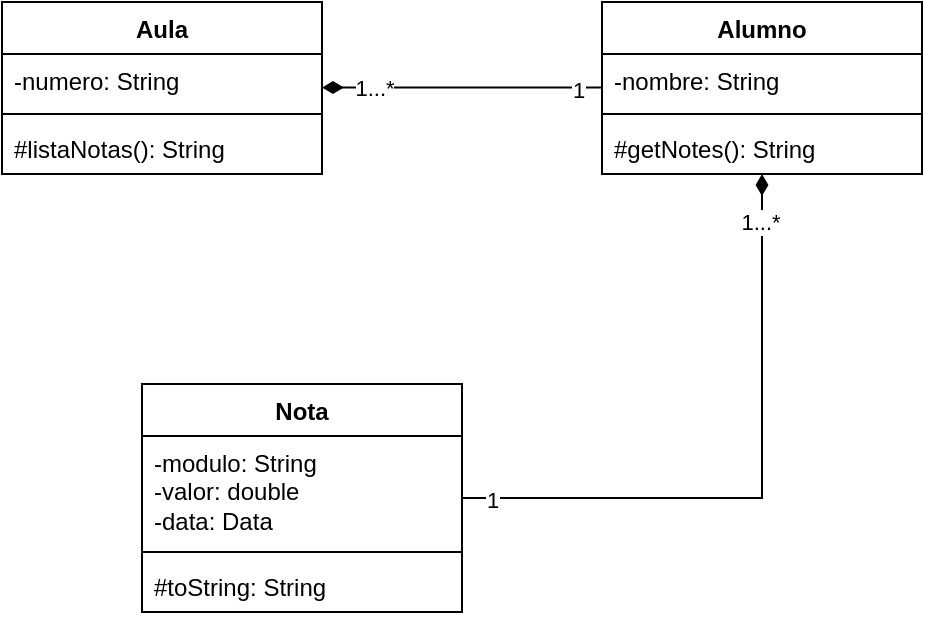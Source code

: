 <mxfile version="23.1.5" type="device">
  <diagram name="Página-1" id="TvdFik6YdEwqDPlalQTM">
    <mxGraphModel dx="683" dy="402" grid="1" gridSize="10" guides="1" tooltips="1" connect="1" arrows="1" fold="1" page="1" pageScale="1" pageWidth="827" pageHeight="1169" math="0" shadow="0">
      <root>
        <mxCell id="0" />
        <mxCell id="1" parent="0" />
        <mxCell id="dKjuOrKofzZcFT7vVX0H-9" value="Aula" style="swimlane;fontStyle=1;align=center;verticalAlign=top;childLayout=stackLayout;horizontal=1;startSize=26;horizontalStack=0;resizeParent=1;resizeParentMax=0;resizeLast=0;collapsible=1;marginBottom=0;whiteSpace=wrap;html=1;" vertex="1" parent="1">
          <mxGeometry x="184" y="280" width="160" height="86" as="geometry" />
        </mxCell>
        <mxCell id="dKjuOrKofzZcFT7vVX0H-10" value="-numero: String" style="text;strokeColor=none;fillColor=none;align=left;verticalAlign=top;spacingLeft=4;spacingRight=4;overflow=hidden;rotatable=0;points=[[0,0.5],[1,0.5]];portConstraint=eastwest;whiteSpace=wrap;html=1;" vertex="1" parent="dKjuOrKofzZcFT7vVX0H-9">
          <mxGeometry y="26" width="160" height="26" as="geometry" />
        </mxCell>
        <mxCell id="dKjuOrKofzZcFT7vVX0H-11" value="" style="line;strokeWidth=1;fillColor=none;align=left;verticalAlign=middle;spacingTop=-1;spacingLeft=3;spacingRight=3;rotatable=0;labelPosition=right;points=[];portConstraint=eastwest;strokeColor=inherit;" vertex="1" parent="dKjuOrKofzZcFT7vVX0H-9">
          <mxGeometry y="52" width="160" height="8" as="geometry" />
        </mxCell>
        <mxCell id="dKjuOrKofzZcFT7vVX0H-12" value="#listaNotas(): String" style="text;strokeColor=none;fillColor=none;align=left;verticalAlign=top;spacingLeft=4;spacingRight=4;overflow=hidden;rotatable=0;points=[[0,0.5],[1,0.5]];portConstraint=eastwest;whiteSpace=wrap;html=1;" vertex="1" parent="dKjuOrKofzZcFT7vVX0H-9">
          <mxGeometry y="60" width="160" height="26" as="geometry" />
        </mxCell>
        <mxCell id="dKjuOrKofzZcFT7vVX0H-13" value="Alumno" style="swimlane;fontStyle=1;align=center;verticalAlign=top;childLayout=stackLayout;horizontal=1;startSize=26;horizontalStack=0;resizeParent=1;resizeParentMax=0;resizeLast=0;collapsible=1;marginBottom=0;whiteSpace=wrap;html=1;" vertex="1" parent="1">
          <mxGeometry x="484" y="280" width="160" height="86" as="geometry" />
        </mxCell>
        <mxCell id="dKjuOrKofzZcFT7vVX0H-14" value="-nombre: String" style="text;strokeColor=none;fillColor=none;align=left;verticalAlign=top;spacingLeft=4;spacingRight=4;overflow=hidden;rotatable=0;points=[[0,0.5],[1,0.5]];portConstraint=eastwest;whiteSpace=wrap;html=1;" vertex="1" parent="dKjuOrKofzZcFT7vVX0H-13">
          <mxGeometry y="26" width="160" height="26" as="geometry" />
        </mxCell>
        <mxCell id="dKjuOrKofzZcFT7vVX0H-15" value="" style="line;strokeWidth=1;fillColor=none;align=left;verticalAlign=middle;spacingTop=-1;spacingLeft=3;spacingRight=3;rotatable=0;labelPosition=right;points=[];portConstraint=eastwest;strokeColor=inherit;" vertex="1" parent="dKjuOrKofzZcFT7vVX0H-13">
          <mxGeometry y="52" width="160" height="8" as="geometry" />
        </mxCell>
        <mxCell id="dKjuOrKofzZcFT7vVX0H-16" value="#getNotes(): String" style="text;strokeColor=none;fillColor=none;align=left;verticalAlign=top;spacingLeft=4;spacingRight=4;overflow=hidden;rotatable=0;points=[[0,0.5],[1,0.5]];portConstraint=eastwest;whiteSpace=wrap;html=1;" vertex="1" parent="dKjuOrKofzZcFT7vVX0H-13">
          <mxGeometry y="60" width="160" height="26" as="geometry" />
        </mxCell>
        <mxCell id="dKjuOrKofzZcFT7vVX0H-17" value="Nota" style="swimlane;fontStyle=1;align=center;verticalAlign=top;childLayout=stackLayout;horizontal=1;startSize=26;horizontalStack=0;resizeParent=1;resizeParentMax=0;resizeLast=0;collapsible=1;marginBottom=0;whiteSpace=wrap;html=1;" vertex="1" parent="1">
          <mxGeometry x="254" y="471" width="160" height="114" as="geometry" />
        </mxCell>
        <mxCell id="dKjuOrKofzZcFT7vVX0H-18" value="-modulo: String&lt;br&gt;-valor: double&lt;br&gt;-data: Data" style="text;strokeColor=none;fillColor=none;align=left;verticalAlign=top;spacingLeft=4;spacingRight=4;overflow=hidden;rotatable=0;points=[[0,0.5],[1,0.5]];portConstraint=eastwest;whiteSpace=wrap;html=1;" vertex="1" parent="dKjuOrKofzZcFT7vVX0H-17">
          <mxGeometry y="26" width="160" height="54" as="geometry" />
        </mxCell>
        <mxCell id="dKjuOrKofzZcFT7vVX0H-19" value="" style="line;strokeWidth=1;fillColor=none;align=left;verticalAlign=middle;spacingTop=-1;spacingLeft=3;spacingRight=3;rotatable=0;labelPosition=right;points=[];portConstraint=eastwest;strokeColor=inherit;" vertex="1" parent="dKjuOrKofzZcFT7vVX0H-17">
          <mxGeometry y="80" width="160" height="8" as="geometry" />
        </mxCell>
        <mxCell id="dKjuOrKofzZcFT7vVX0H-20" value="#toString: String" style="text;strokeColor=none;fillColor=none;align=left;verticalAlign=top;spacingLeft=4;spacingRight=4;overflow=hidden;rotatable=0;points=[[0,0.5],[1,0.5]];portConstraint=eastwest;whiteSpace=wrap;html=1;" vertex="1" parent="dKjuOrKofzZcFT7vVX0H-17">
          <mxGeometry y="88" width="160" height="26" as="geometry" />
        </mxCell>
        <mxCell id="dKjuOrKofzZcFT7vVX0H-22" value="" style="endArrow=none;startArrow=diamondThin;endFill=0;startFill=1;html=1;verticalAlign=bottom;labelBackgroundColor=none;strokeWidth=1;startSize=8;endSize=8;rounded=0;exitX=1;exitY=0.5;exitDx=0;exitDy=0;entryX=0;entryY=0.5;entryDx=0;entryDy=0;" edge="1" parent="1">
          <mxGeometry width="160" relative="1" as="geometry">
            <mxPoint x="344" y="322.76" as="sourcePoint" />
            <mxPoint x="484" y="322.76" as="targetPoint" />
          </mxGeometry>
        </mxCell>
        <mxCell id="dKjuOrKofzZcFT7vVX0H-26" value="1" style="edgeLabel;html=1;align=center;verticalAlign=middle;resizable=0;points=[];" vertex="1" connectable="0" parent="dKjuOrKofzZcFT7vVX0H-22">
          <mxGeometry x="0.818" y="-1" relative="1" as="geometry">
            <mxPoint as="offset" />
          </mxGeometry>
        </mxCell>
        <mxCell id="dKjuOrKofzZcFT7vVX0H-27" value="&lt;font style=&quot;font-size: 11px;&quot;&gt;1...*&lt;/font&gt;" style="edgeLabel;html=1;align=center;verticalAlign=middle;resizable=0;points=[];" vertex="1" connectable="0" parent="dKjuOrKofzZcFT7vVX0H-22">
          <mxGeometry x="-0.773" relative="1" as="geometry">
            <mxPoint x="10" as="offset" />
          </mxGeometry>
        </mxCell>
        <mxCell id="dKjuOrKofzZcFT7vVX0H-23" value="" style="endArrow=none;startArrow=diamondThin;endFill=0;startFill=1;html=1;verticalAlign=bottom;labelBackgroundColor=none;strokeWidth=1;startSize=8;endSize=8;rounded=0;" edge="1" parent="1" source="dKjuOrKofzZcFT7vVX0H-13" target="dKjuOrKofzZcFT7vVX0H-17">
          <mxGeometry width="160" relative="1" as="geometry">
            <mxPoint x="274" y="450" as="sourcePoint" />
            <mxPoint x="434" y="450" as="targetPoint" />
            <Array as="points">
              <mxPoint x="564" y="528" />
            </Array>
          </mxGeometry>
        </mxCell>
        <mxCell id="dKjuOrKofzZcFT7vVX0H-28" value="1" style="edgeLabel;html=1;align=center;verticalAlign=middle;resizable=0;points=[];" vertex="1" connectable="0" parent="dKjuOrKofzZcFT7vVX0H-23">
          <mxGeometry x="0.907" y="1" relative="1" as="geometry">
            <mxPoint as="offset" />
          </mxGeometry>
        </mxCell>
        <mxCell id="dKjuOrKofzZcFT7vVX0H-29" value="&lt;font style=&quot;font-size: 11px;&quot;&gt;1...*&lt;/font&gt;" style="edgeLabel;html=1;align=center;verticalAlign=middle;resizable=0;points=[];" vertex="1" connectable="0" parent="dKjuOrKofzZcFT7vVX0H-23">
          <mxGeometry x="-0.886" y="-1" relative="1" as="geometry">
            <mxPoint y="6" as="offset" />
          </mxGeometry>
        </mxCell>
      </root>
    </mxGraphModel>
  </diagram>
</mxfile>
